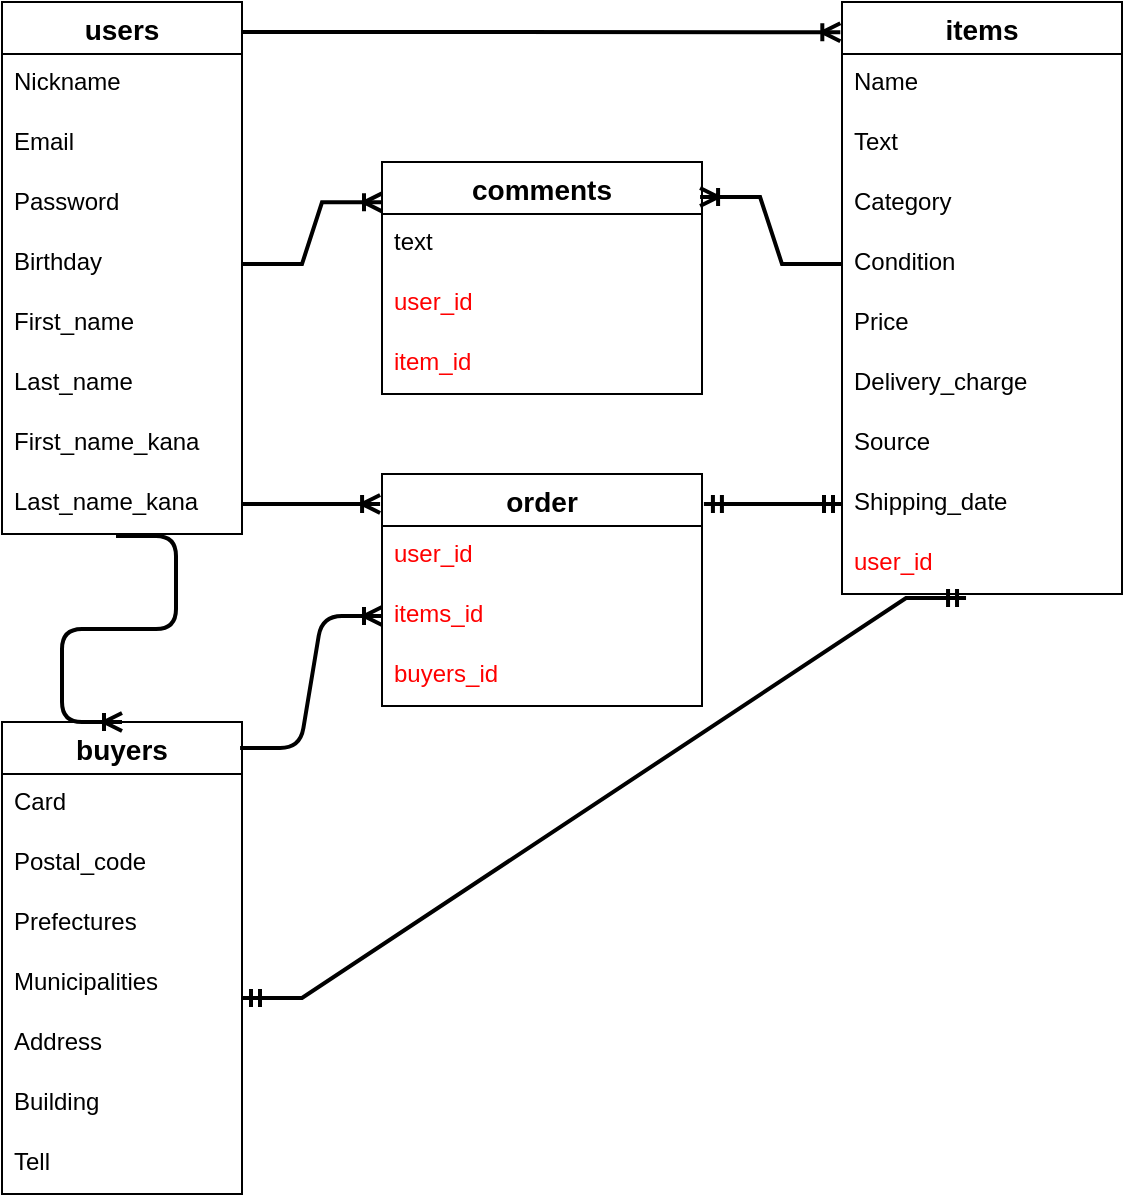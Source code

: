 <mxfile>
    <diagram id="T4tut-ToV5X6CJ-TNoOO" name="ページ1">
        <mxGraphModel dx="898" dy="680" grid="1" gridSize="10" guides="1" tooltips="1" connect="1" arrows="1" fold="1" page="1" pageScale="1" pageWidth="827" pageHeight="1169" math="0" shadow="0">
            <root>
                <mxCell id="0"/>
                <mxCell id="1" parent="0"/>
                <mxCell id="15" value="users" style="swimlane;fontStyle=1;childLayout=stackLayout;horizontal=1;startSize=26;horizontalStack=0;resizeParent=1;resizeParentMax=0;resizeLast=0;collapsible=1;marginBottom=0;align=center;fontSize=14;verticalAlign=middle;rounded=0;" parent="1" vertex="1">
                    <mxGeometry x="40" y="40" width="120" height="266" as="geometry"/>
                </mxCell>
                <mxCell id="16" value="Nickname" style="text;strokeColor=none;fillColor=none;spacingLeft=4;spacingRight=4;overflow=hidden;rotatable=0;points=[[0,0.5],[1,0.5]];portConstraint=eastwest;fontSize=12;rounded=0;" parent="15" vertex="1">
                    <mxGeometry y="26" width="120" height="30" as="geometry"/>
                </mxCell>
                <mxCell id="17" value="Email" style="text;strokeColor=none;fillColor=none;spacingLeft=4;spacingRight=4;overflow=hidden;rotatable=0;points=[[0,0.5],[1,0.5]];portConstraint=eastwest;fontSize=12;rounded=0;" parent="15" vertex="1">
                    <mxGeometry y="56" width="120" height="30" as="geometry"/>
                </mxCell>
                <mxCell id="35" value="Password" style="text;strokeColor=none;fillColor=none;spacingLeft=4;spacingRight=4;overflow=hidden;rotatable=0;points=[[0,0.5],[1,0.5]];portConstraint=eastwest;fontSize=12;rounded=0;" parent="15" vertex="1">
                    <mxGeometry y="86" width="120" height="30" as="geometry"/>
                </mxCell>
                <mxCell id="34" value="Birthday" style="text;strokeColor=none;fillColor=none;spacingLeft=4;spacingRight=4;overflow=hidden;rotatable=0;points=[[0,0.5],[1,0.5]];portConstraint=eastwest;fontSize=12;rounded=0;" parent="15" vertex="1">
                    <mxGeometry y="116" width="120" height="30" as="geometry"/>
                </mxCell>
                <mxCell id="59" value="First_name" style="text;strokeColor=none;fillColor=none;spacingLeft=4;spacingRight=4;overflow=hidden;rotatable=0;points=[[0,0.5],[1,0.5]];portConstraint=eastwest;fontSize=12;rounded=0;" vertex="1" parent="15">
                    <mxGeometry y="146" width="120" height="30" as="geometry"/>
                </mxCell>
                <mxCell id="60" value="Last_name" style="text;strokeColor=none;fillColor=none;spacingLeft=4;spacingRight=4;overflow=hidden;rotatable=0;points=[[0,0.5],[1,0.5]];portConstraint=eastwest;fontSize=12;rounded=0;" vertex="1" parent="15">
                    <mxGeometry y="176" width="120" height="30" as="geometry"/>
                </mxCell>
                <mxCell id="61" value="First_name_kana" style="text;strokeColor=none;fillColor=none;spacingLeft=4;spacingRight=4;overflow=hidden;rotatable=0;points=[[0,0.5],[1,0.5]];portConstraint=eastwest;fontSize=12;rounded=0;" vertex="1" parent="15">
                    <mxGeometry y="206" width="120" height="30" as="geometry"/>
                </mxCell>
                <mxCell id="62" value="Last_name_kana" style="text;strokeColor=none;fillColor=none;spacingLeft=4;spacingRight=4;overflow=hidden;rotatable=0;points=[[0,0.5],[1,0.5]];portConstraint=eastwest;fontSize=12;rounded=0;" vertex="1" parent="15">
                    <mxGeometry y="236" width="120" height="30" as="geometry"/>
                </mxCell>
                <mxCell id="19" value="buyers" style="swimlane;fontStyle=1;childLayout=stackLayout;horizontal=1;startSize=26;horizontalStack=0;resizeParent=1;resizeParentMax=0;resizeLast=0;collapsible=1;marginBottom=0;align=center;fontSize=14;rounded=0;" parent="1" vertex="1">
                    <mxGeometry x="40" y="400" width="120" height="236" as="geometry"/>
                </mxCell>
                <mxCell id="21" value="Card" style="text;strokeColor=none;fillColor=none;spacingLeft=4;spacingRight=4;overflow=hidden;rotatable=0;points=[[0,0.5],[1,0.5]];portConstraint=eastwest;fontSize=12;rounded=0;" parent="19" vertex="1">
                    <mxGeometry y="26" width="120" height="30" as="geometry"/>
                </mxCell>
                <mxCell id="22" value="Postal_code" style="text;strokeColor=none;fillColor=none;spacingLeft=4;spacingRight=4;overflow=hidden;rotatable=0;points=[[0,0.5],[1,0.5]];portConstraint=eastwest;fontSize=12;rounded=0;" parent="19" vertex="1">
                    <mxGeometry y="56" width="120" height="30" as="geometry"/>
                </mxCell>
                <mxCell id="42" value="Prefectures" style="text;strokeColor=none;fillColor=none;spacingLeft=4;spacingRight=4;overflow=hidden;rotatable=0;points=[[0,0.5],[1,0.5]];portConstraint=eastwest;fontSize=12;rounded=0;" parent="19" vertex="1">
                    <mxGeometry y="86" width="120" height="30" as="geometry"/>
                </mxCell>
                <mxCell id="43" value="Municipalities" style="text;strokeColor=none;fillColor=none;spacingLeft=4;spacingRight=4;overflow=hidden;rotatable=0;points=[[0,0.5],[1,0.5]];portConstraint=eastwest;fontSize=12;rounded=0;" parent="19" vertex="1">
                    <mxGeometry y="116" width="120" height="30" as="geometry"/>
                </mxCell>
                <mxCell id="44" value="Address" style="text;strokeColor=none;fillColor=none;spacingLeft=4;spacingRight=4;overflow=hidden;rotatable=0;points=[[0,0.5],[1,0.5]];portConstraint=eastwest;fontSize=12;rounded=0;" parent="19" vertex="1">
                    <mxGeometry y="146" width="120" height="30" as="geometry"/>
                </mxCell>
                <mxCell id="45" value="Building" style="text;strokeColor=none;fillColor=none;spacingLeft=4;spacingRight=4;overflow=hidden;rotatable=0;points=[[0,0.5],[1,0.5]];portConstraint=eastwest;fontSize=12;rounded=0;" parent="19" vertex="1">
                    <mxGeometry y="176" width="120" height="30" as="geometry"/>
                </mxCell>
                <mxCell id="46" value="Tell" style="text;strokeColor=none;fillColor=none;spacingLeft=4;spacingRight=4;overflow=hidden;rotatable=0;points=[[0,0.5],[1,0.5]];portConstraint=eastwest;fontSize=12;rounded=0;" parent="19" vertex="1">
                    <mxGeometry y="206" width="120" height="30" as="geometry"/>
                </mxCell>
                <mxCell id="23" value="items" style="swimlane;fontStyle=1;childLayout=stackLayout;horizontal=1;startSize=26;horizontalStack=0;resizeParent=1;resizeParentMax=0;resizeLast=0;collapsible=1;marginBottom=0;align=center;fontSize=14;rounded=0;" parent="1" vertex="1">
                    <mxGeometry x="460" y="40" width="140" height="296" as="geometry"/>
                </mxCell>
                <mxCell id="25" value="Name" style="text;strokeColor=none;fillColor=none;spacingLeft=4;spacingRight=4;overflow=hidden;rotatable=0;points=[[0,0.5],[1,0.5]];portConstraint=eastwest;fontSize=12;rounded=0;" parent="23" vertex="1">
                    <mxGeometry y="26" width="140" height="30" as="geometry"/>
                </mxCell>
                <mxCell id="26" value="Text" style="text;strokeColor=none;fillColor=none;spacingLeft=4;spacingRight=4;overflow=hidden;rotatable=0;points=[[0,0.5],[1,0.5]];portConstraint=eastwest;fontSize=12;rounded=0;" parent="23" vertex="1">
                    <mxGeometry y="56" width="140" height="30" as="geometry"/>
                </mxCell>
                <mxCell id="36" value="Category" style="text;strokeColor=none;fillColor=none;spacingLeft=4;spacingRight=4;overflow=hidden;rotatable=0;points=[[0,0.5],[1,0.5]];portConstraint=eastwest;fontSize=12;rounded=0;" parent="23" vertex="1">
                    <mxGeometry y="86" width="140" height="30" as="geometry"/>
                </mxCell>
                <mxCell id="37" value="Condition" style="text;strokeColor=none;fillColor=none;spacingLeft=4;spacingRight=4;overflow=hidden;rotatable=0;points=[[0,0.5],[1,0.5]];portConstraint=eastwest;fontSize=12;rounded=0;" parent="23" vertex="1">
                    <mxGeometry y="116" width="140" height="30" as="geometry"/>
                </mxCell>
                <mxCell id="38" value="Price" style="text;strokeColor=none;fillColor=none;spacingLeft=4;spacingRight=4;overflow=hidden;rotatable=0;points=[[0,0.5],[1,0.5]];portConstraint=eastwest;fontSize=12;rounded=0;" parent="23" vertex="1">
                    <mxGeometry y="146" width="140" height="30" as="geometry"/>
                </mxCell>
                <mxCell id="39" value="Delivery_charge" style="text;strokeColor=none;fillColor=none;spacingLeft=4;spacingRight=4;overflow=hidden;rotatable=0;points=[[0,0.5],[1,0.5]];portConstraint=eastwest;fontSize=12;rounded=0;" parent="23" vertex="1">
                    <mxGeometry y="176" width="140" height="30" as="geometry"/>
                </mxCell>
                <mxCell id="40" value="Source" style="text;strokeColor=none;fillColor=none;spacingLeft=4;spacingRight=4;overflow=hidden;rotatable=0;points=[[0,0.5],[1,0.5]];portConstraint=eastwest;fontSize=12;rounded=0;" parent="23" vertex="1">
                    <mxGeometry y="206" width="140" height="30" as="geometry"/>
                </mxCell>
                <mxCell id="41" value="Shipping_date" style="text;strokeColor=none;fillColor=none;spacingLeft=4;spacingRight=4;overflow=hidden;rotatable=0;points=[[0,0.5],[1,0.5]];portConstraint=eastwest;fontSize=12;rounded=0;" parent="23" vertex="1">
                    <mxGeometry y="236" width="140" height="30" as="geometry"/>
                </mxCell>
                <mxCell id="50" value="user_id" style="text;strokeColor=none;fillColor=none;spacingLeft=4;spacingRight=4;overflow=hidden;rotatable=0;points=[[0,0.5],[1,0.5]];portConstraint=eastwest;fontSize=12;fontStyle=0;fontColor=#FF0000;rounded=0;" parent="23" vertex="1">
                    <mxGeometry y="266" width="140" height="30" as="geometry"/>
                </mxCell>
                <mxCell id="27" value="comments" style="swimlane;fontStyle=1;childLayout=stackLayout;horizontal=1;startSize=26;horizontalStack=0;resizeParent=1;resizeParentMax=0;resizeLast=0;collapsible=1;marginBottom=0;align=center;fontSize=14;rounded=0;" parent="1" vertex="1">
                    <mxGeometry x="230" y="120" width="160" height="116" as="geometry"/>
                </mxCell>
                <mxCell id="28" value="text" style="text;strokeColor=none;fillColor=none;spacingLeft=4;spacingRight=4;overflow=hidden;rotatable=0;points=[[0,0.5],[1,0.5]];portConstraint=eastwest;fontSize=12;rounded=0;" parent="27" vertex="1">
                    <mxGeometry y="26" width="160" height="30" as="geometry"/>
                </mxCell>
                <mxCell id="54" value="user_id" style="text;strokeColor=none;fillColor=none;spacingLeft=4;spacingRight=4;overflow=hidden;rotatable=0;points=[[0,0.5],[1,0.5]];portConstraint=eastwest;fontSize=12;fontColor=#FF0000;rounded=0;" parent="27" vertex="1">
                    <mxGeometry y="56" width="160" height="30" as="geometry"/>
                </mxCell>
                <mxCell id="58" value="item_id" style="text;strokeColor=none;fillColor=none;spacingLeft=4;spacingRight=4;overflow=hidden;rotatable=0;points=[[0,0.5],[1,0.5]];portConstraint=eastwest;fontSize=12;fontColor=#FF0000;rounded=0;" parent="27" vertex="1">
                    <mxGeometry y="86" width="160" height="30" as="geometry"/>
                </mxCell>
                <mxCell id="48" value="" style="edgeStyle=entityRelationEdgeStyle;fontSize=12;html=1;endArrow=ERoneToMany;entryX=-0.006;entryY=0.051;entryDx=0;entryDy=0;strokeWidth=2;entryPerimeter=0;rounded=0;" parent="1" target="23" edge="1">
                    <mxGeometry width="100" height="100" relative="1" as="geometry">
                        <mxPoint x="160" y="55" as="sourcePoint"/>
                        <mxPoint x="350" y="180" as="targetPoint"/>
                    </mxGeometry>
                </mxCell>
                <mxCell id="53" value="" style="edgeStyle=entityRelationEdgeStyle;fontSize=12;html=1;endArrow=ERoneToMany;fontColor=#FF0000;strokeWidth=2;entryX=0.994;entryY=0.151;entryDx=0;entryDy=0;exitX=0;exitY=0.5;exitDx=0;exitDy=0;entryPerimeter=0;rounded=0;" parent="1" source="37" target="27" edge="1">
                    <mxGeometry width="100" height="100" relative="1" as="geometry">
                        <mxPoint x="480" y="340" as="sourcePoint"/>
                        <mxPoint x="380" y="180" as="targetPoint"/>
                    </mxGeometry>
                </mxCell>
                <mxCell id="55" value="" style="edgeStyle=entityRelationEdgeStyle;fontSize=12;html=1;endArrow=ERmandOne;startArrow=ERmandOne;fontColor=#FF0000;strokeWidth=2;rounded=0;entryX=0.443;entryY=1.067;entryDx=0;entryDy=0;entryPerimeter=0;" parent="1" edge="1" target="50">
                    <mxGeometry width="100" height="100" relative="1" as="geometry">
                        <mxPoint x="160" y="538" as="sourcePoint"/>
                        <mxPoint x="460" y="295" as="targetPoint"/>
                    </mxGeometry>
                </mxCell>
                <mxCell id="57" value="" style="edgeStyle=entityRelationEdgeStyle;fontSize=12;html=1;endArrow=ERoneToMany;fontColor=#FF0000;strokeWidth=2;entryX=0;entryY=0.174;entryDx=0;entryDy=0;entryPerimeter=0;exitX=1;exitY=0.5;exitDx=0;exitDy=0;rounded=0;" parent="1" source="34" target="27" edge="1">
                    <mxGeometry width="100" height="100" relative="1" as="geometry">
                        <mxPoint x="260" y="320" as="sourcePoint"/>
                        <mxPoint x="360" y="220" as="targetPoint"/>
                    </mxGeometry>
                </mxCell>
                <mxCell id="63" value="order" style="swimlane;fontStyle=1;childLayout=stackLayout;horizontal=1;startSize=26;horizontalStack=0;resizeParent=1;resizeParentMax=0;resizeLast=0;collapsible=1;marginBottom=0;align=center;fontSize=14;" vertex="1" parent="1">
                    <mxGeometry x="230" y="276" width="160" height="116" as="geometry"/>
                </mxCell>
                <mxCell id="64" value="user_id" style="text;strokeColor=none;fillColor=none;spacingLeft=4;spacingRight=4;overflow=hidden;rotatable=0;points=[[0,0.5],[1,0.5]];portConstraint=eastwest;fontSize=12;fontColor=#FF0000;" vertex="1" parent="63">
                    <mxGeometry y="26" width="160" height="30" as="geometry"/>
                </mxCell>
                <mxCell id="65" value="items_id" style="text;strokeColor=none;fillColor=none;spacingLeft=4;spacingRight=4;overflow=hidden;rotatable=0;points=[[0,0.5],[1,0.5]];portConstraint=eastwest;fontSize=12;fontColor=#FF0000;" vertex="1" parent="63">
                    <mxGeometry y="56" width="160" height="30" as="geometry"/>
                </mxCell>
                <mxCell id="71" value="buyers_id" style="text;strokeColor=none;fillColor=none;spacingLeft=4;spacingRight=4;overflow=hidden;rotatable=0;points=[[0,0.5],[1,0.5]];portConstraint=eastwest;fontSize=12;fontColor=#FF0000;" vertex="1" parent="63">
                    <mxGeometry y="86" width="160" height="30" as="geometry"/>
                </mxCell>
                <mxCell id="67" value="" style="edgeStyle=entityRelationEdgeStyle;fontSize=12;html=1;endArrow=ERoneToMany;exitX=1;exitY=0.5;exitDx=0;exitDy=0;entryX=-0.006;entryY=0.129;entryDx=0;entryDy=0;entryPerimeter=0;strokeWidth=2;" edge="1" parent="1" source="62" target="63">
                    <mxGeometry width="100" height="100" relative="1" as="geometry">
                        <mxPoint x="160" y="420" as="sourcePoint"/>
                        <mxPoint x="230" y="289" as="targetPoint"/>
                    </mxGeometry>
                </mxCell>
                <mxCell id="68" value="" style="edgeStyle=entityRelationEdgeStyle;fontSize=12;html=1;endArrow=ERmandOne;startArrow=ERmandOne;strokeWidth=2;endSize=6;entryX=1.006;entryY=0.129;entryDx=0;entryDy=0;entryPerimeter=0;exitX=0;exitY=0.5;exitDx=0;exitDy=0;" edge="1" parent="1" source="41" target="63">
                    <mxGeometry width="100" height="100" relative="1" as="geometry">
                        <mxPoint x="420" y="260" as="sourcePoint"/>
                        <mxPoint x="530" y="490" as="targetPoint"/>
                    </mxGeometry>
                </mxCell>
                <mxCell id="69" value="" style="edgeStyle=entityRelationEdgeStyle;fontSize=12;html=1;endArrow=ERoneToMany;fontColor=#FF0000;endSize=6;strokeWidth=2;entryX=0.5;entryY=0;entryDx=0;entryDy=0;exitX=0.475;exitY=1.033;exitDx=0;exitDy=0;exitPerimeter=0;" edge="1" parent="1" source="62" target="19">
                    <mxGeometry width="100" height="100" relative="1" as="geometry">
                        <mxPoint x="160" y="420" as="sourcePoint"/>
                        <mxPoint x="260" y="320" as="targetPoint"/>
                    </mxGeometry>
                </mxCell>
                <mxCell id="70" value="" style="edgeStyle=entityRelationEdgeStyle;fontSize=12;html=1;endArrow=ERoneToMany;fontColor=#FF0000;endSize=6;strokeWidth=2;exitX=0.992;exitY=0.055;exitDx=0;exitDy=0;exitPerimeter=0;entryX=0;entryY=0.5;entryDx=0;entryDy=0;" edge="1" parent="1" source="19" target="65">
                    <mxGeometry width="100" height="100" relative="1" as="geometry">
                        <mxPoint x="210" y="462" as="sourcePoint"/>
                        <mxPoint x="310" y="362" as="targetPoint"/>
                    </mxGeometry>
                </mxCell>
            </root>
        </mxGraphModel>
    </diagram>
</mxfile>